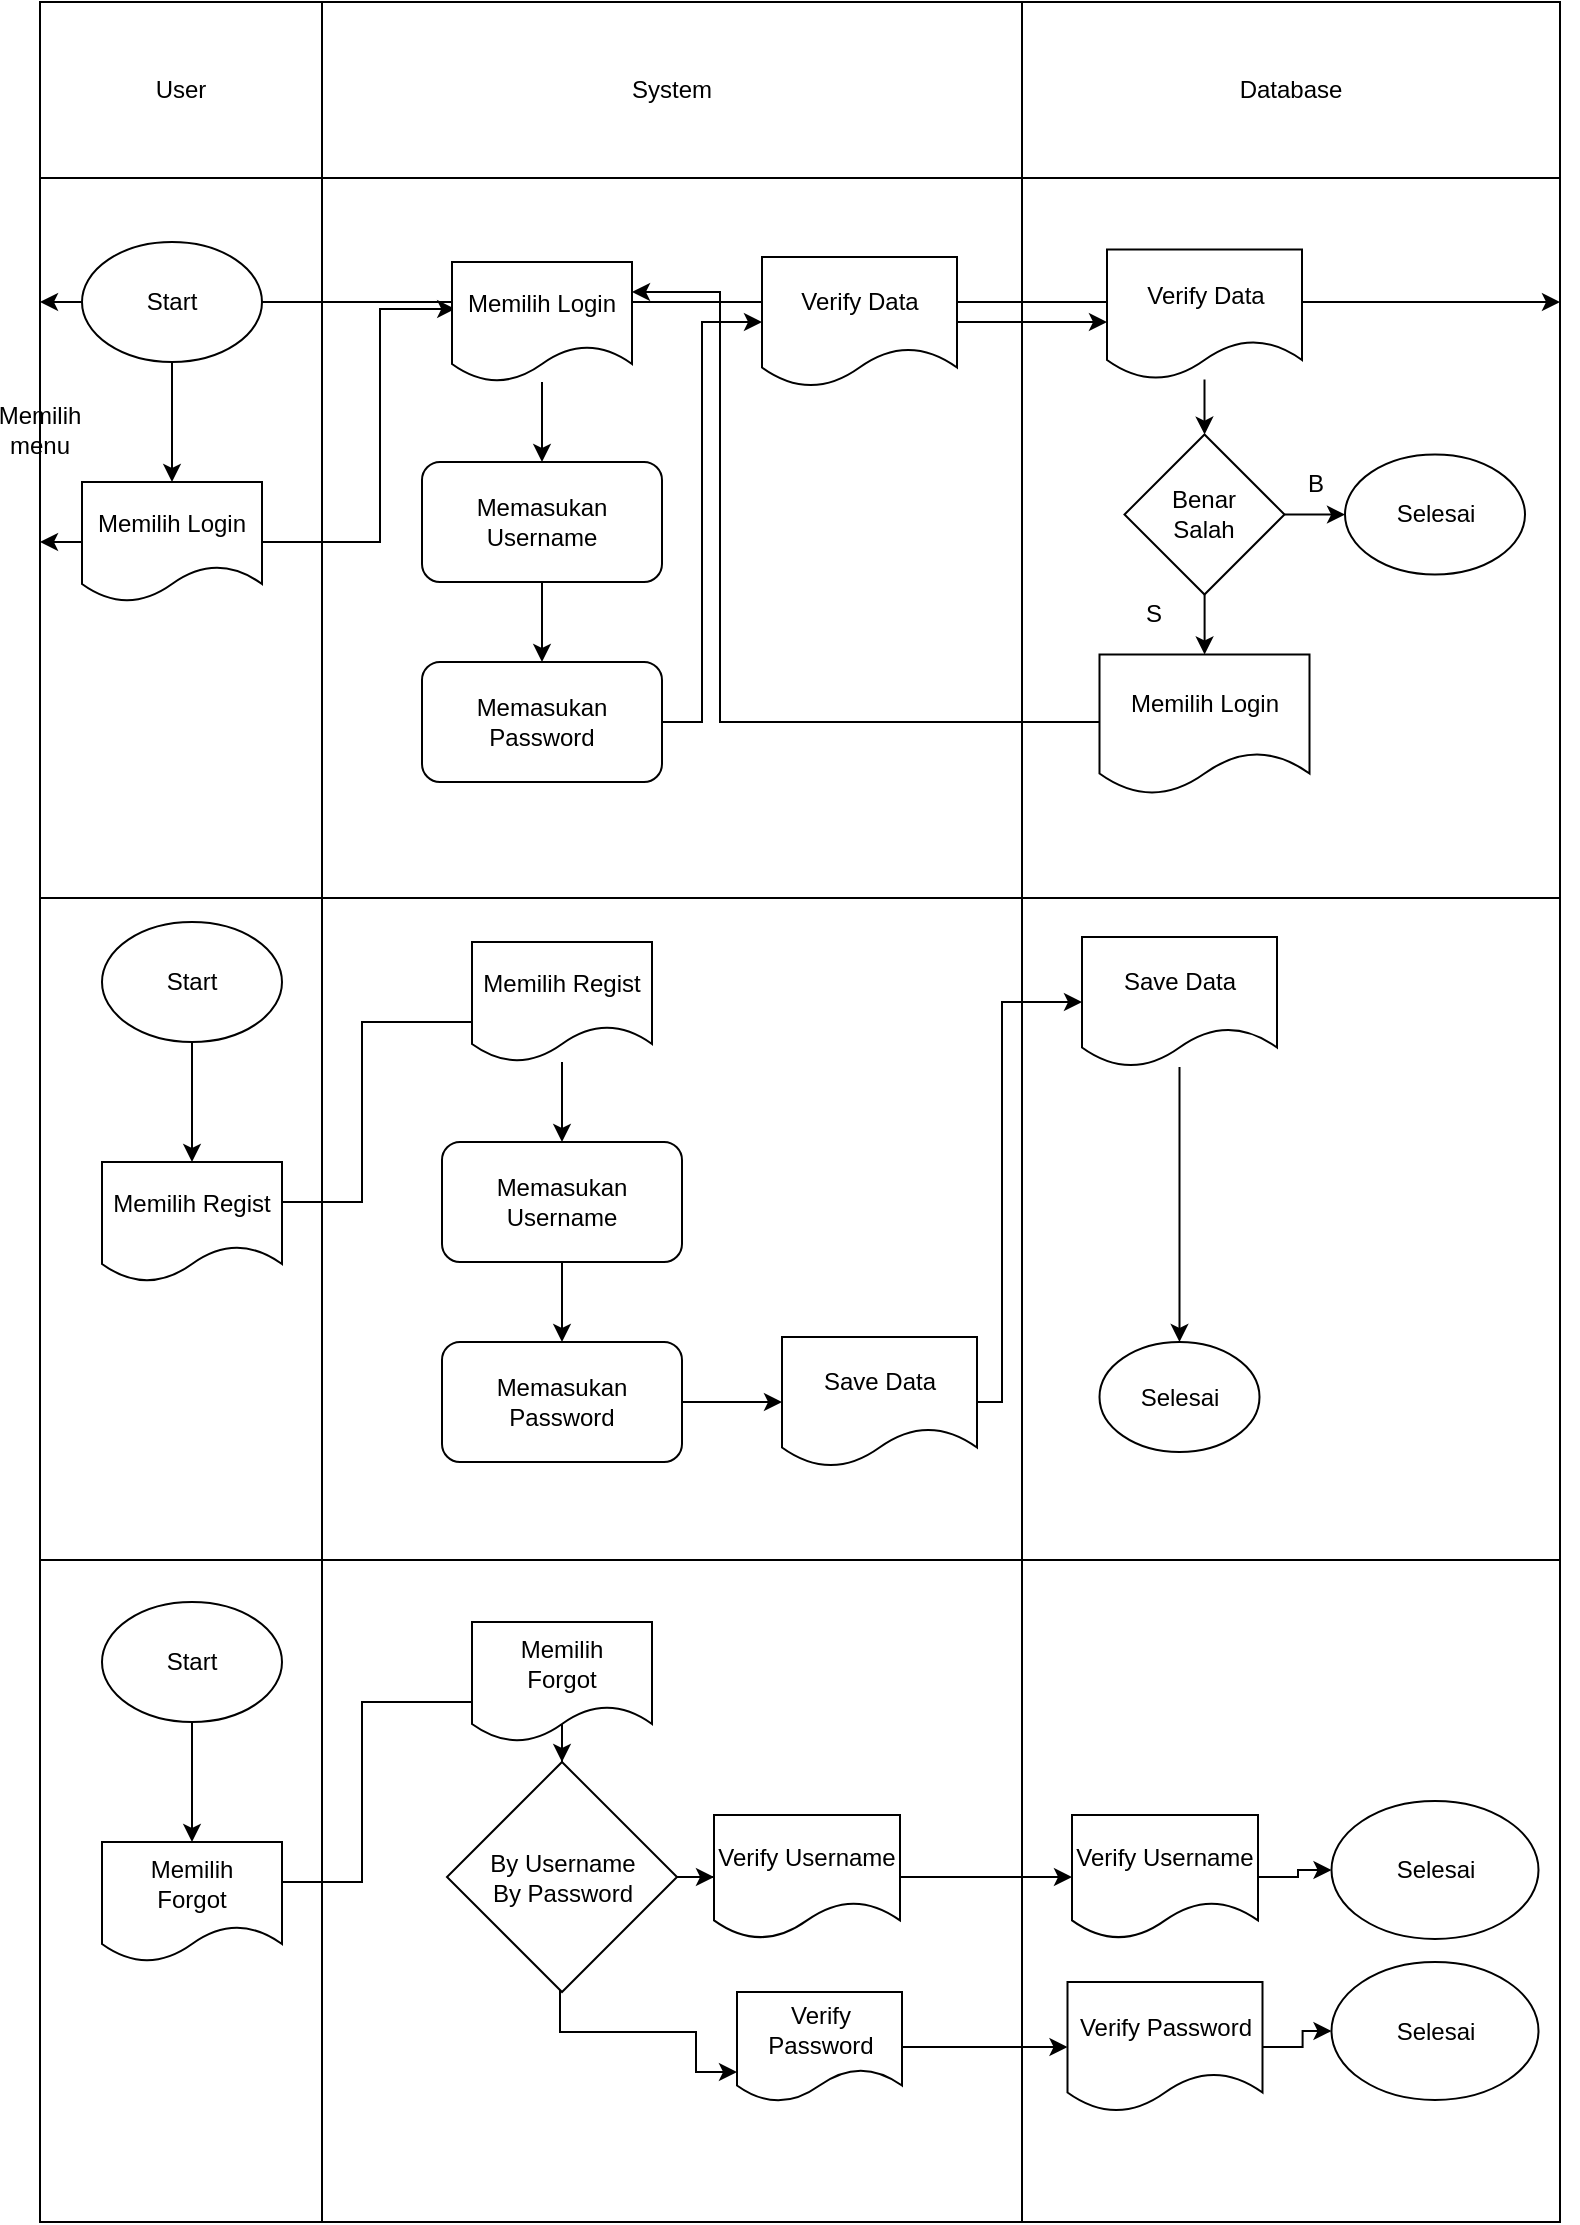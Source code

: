 <mxfile version="21.5.0" type="github" pages="2">
  <diagram name="Page-1" id="kSBv9vh_wI3Kf15emFKs">
    <mxGraphModel dx="1600" dy="1082" grid="0" gridSize="10" guides="1" tooltips="1" connect="1" arrows="1" fold="1" page="1" pageScale="1" pageWidth="827" pageHeight="1169" math="0" shadow="0">
      <root>
        <mxCell id="0" />
        <mxCell id="1" parent="0" />
        <mxCell id="NXwhkhInC5fZLWhPPABW-1" value="" style="shape=table;startSize=0;container=1;collapsible=0;childLayout=tableLayout;movable=1;resizable=1;rotatable=1;deletable=1;editable=1;locked=0;connectable=1;" vertex="1" parent="1">
          <mxGeometry x="30" y="20" width="760.0" height="1110.0" as="geometry" />
        </mxCell>
        <mxCell id="NXwhkhInC5fZLWhPPABW-2" value="" style="shape=tableRow;horizontal=0;startSize=0;swimlaneHead=0;swimlaneBody=0;strokeColor=inherit;top=0;left=0;bottom=0;right=0;collapsible=0;dropTarget=0;fillColor=none;points=[[0,0.5],[1,0.5]];portConstraint=eastwest;" vertex="1" parent="NXwhkhInC5fZLWhPPABW-1">
          <mxGeometry width="760.0" height="88" as="geometry" />
        </mxCell>
        <mxCell id="NXwhkhInC5fZLWhPPABW-3" value="User" style="shape=partialRectangle;html=1;whiteSpace=wrap;connectable=0;strokeColor=inherit;overflow=hidden;fillColor=none;top=0;left=0;bottom=0;right=0;pointerEvents=1;" vertex="1" parent="NXwhkhInC5fZLWhPPABW-2">
          <mxGeometry width="141" height="88" as="geometry">
            <mxRectangle width="141" height="88" as="alternateBounds" />
          </mxGeometry>
        </mxCell>
        <mxCell id="NXwhkhInC5fZLWhPPABW-4" value="System" style="shape=partialRectangle;html=1;whiteSpace=wrap;connectable=0;strokeColor=inherit;overflow=hidden;fillColor=none;top=0;left=0;bottom=0;right=0;pointerEvents=1;" vertex="1" parent="NXwhkhInC5fZLWhPPABW-2">
          <mxGeometry x="141" width="350" height="88" as="geometry">
            <mxRectangle width="350" height="88" as="alternateBounds" />
          </mxGeometry>
        </mxCell>
        <mxCell id="NXwhkhInC5fZLWhPPABW-5" value="Database" style="shape=partialRectangle;html=1;whiteSpace=wrap;connectable=0;strokeColor=inherit;overflow=hidden;fillColor=none;top=0;left=0;bottom=0;right=0;pointerEvents=1;" vertex="1" parent="NXwhkhInC5fZLWhPPABW-2">
          <mxGeometry x="491" width="269" height="88" as="geometry">
            <mxRectangle width="269" height="88" as="alternateBounds" />
          </mxGeometry>
        </mxCell>
        <mxCell id="NXwhkhInC5fZLWhPPABW-6" value="" style="shape=tableRow;horizontal=0;startSize=0;swimlaneHead=0;swimlaneBody=0;strokeColor=inherit;top=0;left=0;bottom=0;right=0;collapsible=0;dropTarget=0;fillColor=none;points=[[0,0.5],[1,0.5]];portConstraint=eastwest;" vertex="1" parent="NXwhkhInC5fZLWhPPABW-1">
          <mxGeometry y="88" width="760.0" height="360" as="geometry" />
        </mxCell>
        <mxCell id="NXwhkhInC5fZLWhPPABW-7" value="" style="shape=partialRectangle;html=1;whiteSpace=wrap;connectable=0;strokeColor=inherit;overflow=hidden;fillColor=none;top=0;left=0;bottom=0;right=0;pointerEvents=1;" vertex="1" parent="NXwhkhInC5fZLWhPPABW-6">
          <mxGeometry width="141" height="360" as="geometry">
            <mxRectangle width="141" height="360" as="alternateBounds" />
          </mxGeometry>
        </mxCell>
        <mxCell id="NXwhkhInC5fZLWhPPABW-8" value="" style="shape=partialRectangle;html=1;whiteSpace=wrap;connectable=0;strokeColor=inherit;overflow=hidden;fillColor=none;top=0;left=0;bottom=0;right=0;pointerEvents=1;" vertex="1" parent="NXwhkhInC5fZLWhPPABW-6">
          <mxGeometry x="141" width="350" height="360" as="geometry">
            <mxRectangle width="350" height="360" as="alternateBounds" />
          </mxGeometry>
        </mxCell>
        <mxCell id="NXwhkhInC5fZLWhPPABW-9" value="" style="shape=partialRectangle;html=1;whiteSpace=wrap;connectable=0;strokeColor=inherit;overflow=hidden;fillColor=none;top=0;left=0;bottom=0;right=0;pointerEvents=1;" vertex="1" parent="NXwhkhInC5fZLWhPPABW-6">
          <mxGeometry x="491" width="269" height="360" as="geometry">
            <mxRectangle width="269" height="360" as="alternateBounds" />
          </mxGeometry>
        </mxCell>
        <mxCell id="NXwhkhInC5fZLWhPPABW-37" value="" style="shape=document;whiteSpace=wrap;html=1;boundedLbl=1;" vertex="1" parent="NXwhkhInC5fZLWhPPABW-6">
          <mxGeometry x="760" width="NaN" height="360" as="geometry">
            <mxRectangle width="NaN" height="360" as="alternateBounds" />
          </mxGeometry>
        </mxCell>
        <mxCell id="NXwhkhInC5fZLWhPPABW-39" value="" style="shape=document;whiteSpace=wrap;html=1;boundedLbl=1;" vertex="1" parent="NXwhkhInC5fZLWhPPABW-6">
          <mxGeometry width="NaN" height="360" as="geometry">
            <mxRectangle width="NaN" height="360" as="alternateBounds" />
          </mxGeometry>
        </mxCell>
        <mxCell id="NXwhkhInC5fZLWhPPABW-43" value="Memilih menu" style="shape=document;whiteSpace=wrap;html=1;boundedLbl=1;" vertex="1" parent="NXwhkhInC5fZLWhPPABW-6">
          <mxGeometry width="NaN" height="360" as="geometry">
            <mxRectangle width="NaN" height="360" as="alternateBounds" />
          </mxGeometry>
        </mxCell>
        <mxCell id="NXwhkhInC5fZLWhPPABW-152" value="" style="shape=document;whiteSpace=wrap;html=1;boundedLbl=1;rounded=1;arcSize=0;" vertex="1" parent="NXwhkhInC5fZLWhPPABW-6">
          <mxGeometry width="NaN" height="360" as="geometry">
            <mxRectangle width="NaN" height="360" as="alternateBounds" />
          </mxGeometry>
        </mxCell>
        <mxCell id="NXwhkhInC5fZLWhPPABW-83" style="shape=tableRow;horizontal=0;startSize=0;swimlaneHead=0;swimlaneBody=0;strokeColor=inherit;top=0;left=0;bottom=0;right=0;collapsible=0;dropTarget=0;fillColor=none;points=[[0,0.5],[1,0.5]];portConstraint=eastwest;" vertex="1" parent="NXwhkhInC5fZLWhPPABW-1">
          <mxGeometry y="448" width="760.0" height="331" as="geometry" />
        </mxCell>
        <mxCell id="NXwhkhInC5fZLWhPPABW-84" style="shape=partialRectangle;html=1;whiteSpace=wrap;connectable=0;strokeColor=inherit;overflow=hidden;fillColor=none;top=0;left=0;bottom=0;right=0;pointerEvents=1;" vertex="1" parent="NXwhkhInC5fZLWhPPABW-83">
          <mxGeometry width="141" height="331" as="geometry">
            <mxRectangle width="141" height="331" as="alternateBounds" />
          </mxGeometry>
        </mxCell>
        <mxCell id="NXwhkhInC5fZLWhPPABW-85" style="shape=partialRectangle;html=1;whiteSpace=wrap;connectable=0;strokeColor=inherit;overflow=hidden;fillColor=none;top=0;left=0;bottom=0;right=0;pointerEvents=1;" vertex="1" parent="NXwhkhInC5fZLWhPPABW-83">
          <mxGeometry x="141" width="350" height="331" as="geometry">
            <mxRectangle width="350" height="331" as="alternateBounds" />
          </mxGeometry>
        </mxCell>
        <mxCell id="NXwhkhInC5fZLWhPPABW-86" style="shape=partialRectangle;html=1;whiteSpace=wrap;connectable=0;strokeColor=inherit;overflow=hidden;fillColor=none;top=0;left=0;bottom=0;right=0;pointerEvents=1;" vertex="1" parent="NXwhkhInC5fZLWhPPABW-83">
          <mxGeometry x="491" width="269" height="331" as="geometry">
            <mxRectangle width="269" height="331" as="alternateBounds" />
          </mxGeometry>
        </mxCell>
        <mxCell id="NXwhkhInC5fZLWhPPABW-87" style="shape=document;whiteSpace=wrap;html=1;boundedLbl=1;" vertex="1" parent="NXwhkhInC5fZLWhPPABW-83">
          <mxGeometry x="760" width="NaN" height="331" as="geometry">
            <mxRectangle width="NaN" height="331" as="alternateBounds" />
          </mxGeometry>
        </mxCell>
        <mxCell id="NXwhkhInC5fZLWhPPABW-88" style="shape=document;whiteSpace=wrap;html=1;boundedLbl=1;" vertex="1" parent="NXwhkhInC5fZLWhPPABW-83">
          <mxGeometry width="NaN" height="331" as="geometry">
            <mxRectangle width="NaN" height="331" as="alternateBounds" />
          </mxGeometry>
        </mxCell>
        <mxCell id="NXwhkhInC5fZLWhPPABW-89" style="shape=document;whiteSpace=wrap;html=1;boundedLbl=1;" vertex="1" parent="NXwhkhInC5fZLWhPPABW-83">
          <mxGeometry width="NaN" height="331" as="geometry">
            <mxRectangle width="NaN" height="331" as="alternateBounds" />
          </mxGeometry>
        </mxCell>
        <mxCell id="NXwhkhInC5fZLWhPPABW-90" style="shape=tableRow;horizontal=0;startSize=0;swimlaneHead=0;swimlaneBody=0;strokeColor=inherit;top=0;left=0;bottom=0;right=0;collapsible=0;dropTarget=0;fillColor=none;points=[[0,0.5],[1,0.5]];portConstraint=eastwest;" vertex="1" parent="NXwhkhInC5fZLWhPPABW-1">
          <mxGeometry y="779" width="760.0" height="331" as="geometry" />
        </mxCell>
        <mxCell id="NXwhkhInC5fZLWhPPABW-91" style="shape=partialRectangle;html=1;whiteSpace=wrap;connectable=0;strokeColor=inherit;overflow=hidden;fillColor=none;top=0;left=0;bottom=0;right=0;pointerEvents=1;" vertex="1" parent="NXwhkhInC5fZLWhPPABW-90">
          <mxGeometry width="141" height="331" as="geometry">
            <mxRectangle width="141" height="331" as="alternateBounds" />
          </mxGeometry>
        </mxCell>
        <mxCell id="NXwhkhInC5fZLWhPPABW-92" style="shape=partialRectangle;html=1;whiteSpace=wrap;connectable=0;strokeColor=inherit;overflow=hidden;fillColor=none;top=0;left=0;bottom=0;right=0;pointerEvents=1;" vertex="1" parent="NXwhkhInC5fZLWhPPABW-90">
          <mxGeometry x="141" width="350" height="331" as="geometry">
            <mxRectangle width="350" height="331" as="alternateBounds" />
          </mxGeometry>
        </mxCell>
        <mxCell id="NXwhkhInC5fZLWhPPABW-93" style="shape=partialRectangle;html=1;whiteSpace=wrap;connectable=0;strokeColor=inherit;overflow=hidden;fillColor=none;top=0;left=0;bottom=0;right=0;pointerEvents=1;" vertex="1" parent="NXwhkhInC5fZLWhPPABW-90">
          <mxGeometry x="491" width="269" height="331" as="geometry">
            <mxRectangle width="269" height="331" as="alternateBounds" />
          </mxGeometry>
        </mxCell>
        <mxCell id="NXwhkhInC5fZLWhPPABW-94" style="shape=document;whiteSpace=wrap;html=1;boundedLbl=1;" vertex="1" parent="NXwhkhInC5fZLWhPPABW-90">
          <mxGeometry x="760" width="NaN" height="331" as="geometry">
            <mxRectangle width="NaN" height="331" as="alternateBounds" />
          </mxGeometry>
        </mxCell>
        <mxCell id="NXwhkhInC5fZLWhPPABW-95" style="shape=document;whiteSpace=wrap;html=1;boundedLbl=1;" vertex="1" parent="NXwhkhInC5fZLWhPPABW-90">
          <mxGeometry width="NaN" height="331" as="geometry">
            <mxRectangle width="NaN" height="331" as="alternateBounds" />
          </mxGeometry>
        </mxCell>
        <mxCell id="NXwhkhInC5fZLWhPPABW-96" style="shape=document;whiteSpace=wrap;html=1;boundedLbl=1;" vertex="1" parent="NXwhkhInC5fZLWhPPABW-90">
          <mxGeometry width="NaN" height="331" as="geometry">
            <mxRectangle width="NaN" height="331" as="alternateBounds" />
          </mxGeometry>
        </mxCell>
        <mxCell id="NXwhkhInC5fZLWhPPABW-38" value="" style="edgeStyle=orthogonalEdgeStyle;rounded=0;orthogonalLoop=1;jettySize=auto;html=1;" edge="1" parent="1" source="NXwhkhInC5fZLWhPPABW-36" target="NXwhkhInC5fZLWhPPABW-37">
          <mxGeometry relative="1" as="geometry" />
        </mxCell>
        <mxCell id="NXwhkhInC5fZLWhPPABW-40" value="" style="edgeStyle=orthogonalEdgeStyle;rounded=0;orthogonalLoop=1;jettySize=auto;html=1;" edge="1" parent="1" source="NXwhkhInC5fZLWhPPABW-36" target="NXwhkhInC5fZLWhPPABW-39">
          <mxGeometry relative="1" as="geometry" />
        </mxCell>
        <mxCell id="NXwhkhInC5fZLWhPPABW-42" value="" style="edgeStyle=orthogonalEdgeStyle;rounded=0;orthogonalLoop=1;jettySize=auto;html=1;" edge="1" parent="1" source="NXwhkhInC5fZLWhPPABW-36" target="NXwhkhInC5fZLWhPPABW-41">
          <mxGeometry relative="1" as="geometry" />
        </mxCell>
        <mxCell id="NXwhkhInC5fZLWhPPABW-36" value="Start" style="ellipse;whiteSpace=wrap;html=1;" vertex="1" parent="1">
          <mxGeometry x="51" y="140" width="90" height="60" as="geometry" />
        </mxCell>
        <mxCell id="NXwhkhInC5fZLWhPPABW-44" value="" style="edgeStyle=orthogonalEdgeStyle;rounded=0;orthogonalLoop=1;jettySize=auto;html=1;" edge="1" parent="1" source="NXwhkhInC5fZLWhPPABW-41" target="NXwhkhInC5fZLWhPPABW-43">
          <mxGeometry relative="1" as="geometry" />
        </mxCell>
        <mxCell id="NXwhkhInC5fZLWhPPABW-158" style="edgeStyle=orthogonalEdgeStyle;rounded=0;orthogonalLoop=1;jettySize=auto;html=1;entryX=0.018;entryY=0.391;entryDx=0;entryDy=0;entryPerimeter=0;" edge="1" parent="1" source="NXwhkhInC5fZLWhPPABW-41" target="NXwhkhInC5fZLWhPPABW-45">
          <mxGeometry relative="1" as="geometry">
            <Array as="points">
              <mxPoint x="200" y="290" />
              <mxPoint x="200" y="174" />
            </Array>
          </mxGeometry>
        </mxCell>
        <mxCell id="NXwhkhInC5fZLWhPPABW-41" value="Memilih Login" style="shape=document;whiteSpace=wrap;html=1;boundedLbl=1;" vertex="1" parent="1">
          <mxGeometry x="51" y="260" width="90" height="60" as="geometry" />
        </mxCell>
        <mxCell id="NXwhkhInC5fZLWhPPABW-58" value="" style="edgeStyle=orthogonalEdgeStyle;rounded=0;orthogonalLoop=1;jettySize=auto;html=1;" edge="1" parent="1" source="NXwhkhInC5fZLWhPPABW-45" target="NXwhkhInC5fZLWhPPABW-57">
          <mxGeometry relative="1" as="geometry" />
        </mxCell>
        <mxCell id="NXwhkhInC5fZLWhPPABW-45" value="Memilih Login" style="shape=document;whiteSpace=wrap;html=1;boundedLbl=1;" vertex="1" parent="1">
          <mxGeometry x="236" y="150" width="90" height="60" as="geometry" />
        </mxCell>
        <mxCell id="NXwhkhInC5fZLWhPPABW-60" value="" style="edgeStyle=orthogonalEdgeStyle;rounded=0;orthogonalLoop=1;jettySize=auto;html=1;" edge="1" parent="1" source="NXwhkhInC5fZLWhPPABW-57" target="NXwhkhInC5fZLWhPPABW-59">
          <mxGeometry relative="1" as="geometry" />
        </mxCell>
        <mxCell id="NXwhkhInC5fZLWhPPABW-57" value="Memasukan Username" style="rounded=1;whiteSpace=wrap;html=1;" vertex="1" parent="1">
          <mxGeometry x="221" y="250" width="120" height="60" as="geometry" />
        </mxCell>
        <mxCell id="NXwhkhInC5fZLWhPPABW-64" value="" style="edgeStyle=orthogonalEdgeStyle;rounded=0;orthogonalLoop=1;jettySize=auto;html=1;" edge="1" parent="1" source="NXwhkhInC5fZLWhPPABW-59" target="NXwhkhInC5fZLWhPPABW-63">
          <mxGeometry relative="1" as="geometry">
            <Array as="points">
              <mxPoint x="361" y="380" />
              <mxPoint x="361" y="180" />
            </Array>
          </mxGeometry>
        </mxCell>
        <mxCell id="NXwhkhInC5fZLWhPPABW-59" value="Memasukan Password" style="whiteSpace=wrap;html=1;rounded=1;" vertex="1" parent="1">
          <mxGeometry x="221" y="350" width="120" height="60" as="geometry" />
        </mxCell>
        <mxCell id="NXwhkhInC5fZLWhPPABW-66" value="" style="edgeStyle=orthogonalEdgeStyle;rounded=0;orthogonalLoop=1;jettySize=auto;html=1;" edge="1" parent="1" source="NXwhkhInC5fZLWhPPABW-63" target="NXwhkhInC5fZLWhPPABW-65">
          <mxGeometry relative="1" as="geometry">
            <Array as="points">
              <mxPoint x="491" y="180" />
              <mxPoint x="491" y="180" />
            </Array>
          </mxGeometry>
        </mxCell>
        <mxCell id="NXwhkhInC5fZLWhPPABW-63" value="Verify Data" style="shape=document;whiteSpace=wrap;html=1;boundedLbl=1;rounded=1;" vertex="1" parent="1">
          <mxGeometry x="391" y="147.5" width="97.5" height="65" as="geometry" />
        </mxCell>
        <mxCell id="NXwhkhInC5fZLWhPPABW-138" value="" style="edgeStyle=orthogonalEdgeStyle;rounded=0;orthogonalLoop=1;jettySize=auto;html=1;" edge="1" parent="1" source="NXwhkhInC5fZLWhPPABW-65" target="NXwhkhInC5fZLWhPPABW-137">
          <mxGeometry relative="1" as="geometry" />
        </mxCell>
        <mxCell id="NXwhkhInC5fZLWhPPABW-65" value="Verify Data" style="shape=document;whiteSpace=wrap;html=1;boundedLbl=1;rounded=1;" vertex="1" parent="1">
          <mxGeometry x="563.5" y="143.75" width="97.5" height="65" as="geometry" />
        </mxCell>
        <mxCell id="NXwhkhInC5fZLWhPPABW-115" value="" style="shape=tableRow;horizontal=0;startSize=0;swimlaneHead=0;swimlaneBody=0;strokeColor=inherit;top=0;left=0;bottom=0;right=0;collapsible=0;dropTarget=0;fillColor=none;points=[[0,0.5],[1,0.5]];portConstraint=eastwest;" vertex="1" parent="1">
          <mxGeometry x="40" y="450" width="630" height="340" as="geometry" />
        </mxCell>
        <mxCell id="NXwhkhInC5fZLWhPPABW-116" value="" style="shape=partialRectangle;html=1;whiteSpace=wrap;connectable=0;strokeColor=inherit;overflow=hidden;fillColor=none;top=0;left=0;bottom=0;right=0;pointerEvents=1;" vertex="1" parent="NXwhkhInC5fZLWhPPABW-115">
          <mxGeometry width="141" height="340" as="geometry">
            <mxRectangle width="141" height="340" as="alternateBounds" />
          </mxGeometry>
        </mxCell>
        <mxCell id="NXwhkhInC5fZLWhPPABW-117" value="" style="shape=partialRectangle;html=1;whiteSpace=wrap;connectable=0;strokeColor=inherit;overflow=hidden;fillColor=none;top=0;left=0;bottom=0;right=0;pointerEvents=1;" vertex="1" parent="NXwhkhInC5fZLWhPPABW-115">
          <mxGeometry x="141" width="350" height="340" as="geometry">
            <mxRectangle width="350" height="340" as="alternateBounds" />
          </mxGeometry>
        </mxCell>
        <mxCell id="NXwhkhInC5fZLWhPPABW-118" value="" style="shape=partialRectangle;html=1;whiteSpace=wrap;connectable=0;strokeColor=inherit;overflow=hidden;fillColor=none;top=0;left=0;bottom=0;right=0;pointerEvents=1;" vertex="1" parent="NXwhkhInC5fZLWhPPABW-115">
          <mxGeometry x="491" width="139" height="340" as="geometry">
            <mxRectangle width="139" height="340" as="alternateBounds" />
          </mxGeometry>
        </mxCell>
        <mxCell id="NXwhkhInC5fZLWhPPABW-119" value="" style="shape=document;whiteSpace=wrap;html=1;boundedLbl=1;" vertex="1" parent="NXwhkhInC5fZLWhPPABW-115">
          <mxGeometry x="630" height="340" as="geometry">
            <mxRectangle width="NaN" height="340" as="alternateBounds" />
          </mxGeometry>
        </mxCell>
        <mxCell id="NXwhkhInC5fZLWhPPABW-120" value="" style="shape=document;whiteSpace=wrap;html=1;boundedLbl=1;" vertex="1" parent="NXwhkhInC5fZLWhPPABW-115">
          <mxGeometry height="340" as="geometry">
            <mxRectangle width="NaN" height="340" as="alternateBounds" />
          </mxGeometry>
        </mxCell>
        <mxCell id="NXwhkhInC5fZLWhPPABW-122" value="" style="edgeStyle=orthogonalEdgeStyle;rounded=0;orthogonalLoop=1;jettySize=auto;html=1;" edge="1" parent="1" source="NXwhkhInC5fZLWhPPABW-123" target="NXwhkhInC5fZLWhPPABW-125">
          <mxGeometry relative="1" as="geometry" />
        </mxCell>
        <mxCell id="NXwhkhInC5fZLWhPPABW-123" value="Start" style="ellipse;whiteSpace=wrap;html=1;" vertex="1" parent="1">
          <mxGeometry x="61" y="480" width="90" height="60" as="geometry" />
        </mxCell>
        <mxCell id="NXwhkhInC5fZLWhPPABW-124" style="edgeStyle=orthogonalEdgeStyle;rounded=0;orthogonalLoop=1;jettySize=auto;html=1;entryX=0;entryY=0.5;entryDx=0;entryDy=0;" edge="1" parent="1" source="NXwhkhInC5fZLWhPPABW-125" target="NXwhkhInC5fZLWhPPABW-127">
          <mxGeometry relative="1" as="geometry">
            <Array as="points">
              <mxPoint x="191" y="620" />
              <mxPoint x="191" y="530" />
              <mxPoint x="251" y="530" />
            </Array>
          </mxGeometry>
        </mxCell>
        <mxCell id="NXwhkhInC5fZLWhPPABW-125" value="Memilih Regist" style="shape=document;whiteSpace=wrap;html=1;boundedLbl=1;" vertex="1" parent="1">
          <mxGeometry x="61" y="600" width="90" height="60" as="geometry" />
        </mxCell>
        <mxCell id="NXwhkhInC5fZLWhPPABW-126" value="" style="edgeStyle=orthogonalEdgeStyle;rounded=0;orthogonalLoop=1;jettySize=auto;html=1;" edge="1" parent="1" source="NXwhkhInC5fZLWhPPABW-127" target="NXwhkhInC5fZLWhPPABW-129">
          <mxGeometry relative="1" as="geometry" />
        </mxCell>
        <mxCell id="NXwhkhInC5fZLWhPPABW-127" value="Memilih Regist" style="shape=document;whiteSpace=wrap;html=1;boundedLbl=1;" vertex="1" parent="1">
          <mxGeometry x="246" y="490" width="90" height="60" as="geometry" />
        </mxCell>
        <mxCell id="NXwhkhInC5fZLWhPPABW-128" value="" style="edgeStyle=orthogonalEdgeStyle;rounded=0;orthogonalLoop=1;jettySize=auto;html=1;" edge="1" parent="1" source="NXwhkhInC5fZLWhPPABW-129" target="NXwhkhInC5fZLWhPPABW-131">
          <mxGeometry relative="1" as="geometry" />
        </mxCell>
        <mxCell id="NXwhkhInC5fZLWhPPABW-129" value="Memasukan Username" style="rounded=1;whiteSpace=wrap;html=1;" vertex="1" parent="1">
          <mxGeometry x="231" y="590" width="120" height="60" as="geometry" />
        </mxCell>
        <mxCell id="NXwhkhInC5fZLWhPPABW-130" value="" style="edgeStyle=orthogonalEdgeStyle;rounded=0;orthogonalLoop=1;jettySize=auto;html=1;" edge="1" parent="1" source="NXwhkhInC5fZLWhPPABW-131" target="NXwhkhInC5fZLWhPPABW-133">
          <mxGeometry relative="1" as="geometry" />
        </mxCell>
        <mxCell id="NXwhkhInC5fZLWhPPABW-131" value="Memasukan Password" style="whiteSpace=wrap;html=1;rounded=1;" vertex="1" parent="1">
          <mxGeometry x="231" y="690" width="120" height="60" as="geometry" />
        </mxCell>
        <mxCell id="NXwhkhInC5fZLWhPPABW-132" value="" style="edgeStyle=orthogonalEdgeStyle;rounded=0;orthogonalLoop=1;jettySize=auto;html=1;" edge="1" parent="1" source="NXwhkhInC5fZLWhPPABW-133" target="NXwhkhInC5fZLWhPPABW-135">
          <mxGeometry relative="1" as="geometry">
            <Array as="points">
              <mxPoint x="511" y="720" />
              <mxPoint x="511" y="520" />
            </Array>
          </mxGeometry>
        </mxCell>
        <mxCell id="NXwhkhInC5fZLWhPPABW-133" value="Save Data" style="shape=document;whiteSpace=wrap;html=1;boundedLbl=1;rounded=1;" vertex="1" parent="1">
          <mxGeometry x="401" y="687.5" width="97.5" height="65" as="geometry" />
        </mxCell>
        <mxCell id="NXwhkhInC5fZLWhPPABW-134" value="" style="edgeStyle=orthogonalEdgeStyle;rounded=0;orthogonalLoop=1;jettySize=auto;html=1;" edge="1" parent="1" source="NXwhkhInC5fZLWhPPABW-135" target="NXwhkhInC5fZLWhPPABW-136">
          <mxGeometry relative="1" as="geometry" />
        </mxCell>
        <mxCell id="NXwhkhInC5fZLWhPPABW-135" value="Save Data" style="shape=document;whiteSpace=wrap;html=1;boundedLbl=1;rounded=1;" vertex="1" parent="1">
          <mxGeometry x="551" y="487.5" width="97.5" height="65" as="geometry" />
        </mxCell>
        <mxCell id="NXwhkhInC5fZLWhPPABW-136" value="Selesai" style="ellipse;whiteSpace=wrap;html=1;rounded=1;" vertex="1" parent="1">
          <mxGeometry x="559.75" y="690" width="80" height="55" as="geometry" />
        </mxCell>
        <mxCell id="NXwhkhInC5fZLWhPPABW-147" value="" style="edgeStyle=orthogonalEdgeStyle;rounded=0;orthogonalLoop=1;jettySize=auto;html=1;" edge="1" parent="1" source="NXwhkhInC5fZLWhPPABW-137">
          <mxGeometry relative="1" as="geometry">
            <mxPoint x="682.5" y="276.28" as="targetPoint" />
          </mxGeometry>
        </mxCell>
        <mxCell id="NXwhkhInC5fZLWhPPABW-155" value="" style="edgeStyle=orthogonalEdgeStyle;rounded=0;orthogonalLoop=1;jettySize=auto;html=1;" edge="1" parent="1" source="NXwhkhInC5fZLWhPPABW-137" target="NXwhkhInC5fZLWhPPABW-154">
          <mxGeometry relative="1" as="geometry" />
        </mxCell>
        <mxCell id="NXwhkhInC5fZLWhPPABW-137" value="&lt;div&gt;Benar&lt;/div&gt;&lt;div&gt;Salah&lt;/div&gt;" style="rhombus;whiteSpace=wrap;html=1;rounded=1;arcSize=0;" vertex="1" parent="1">
          <mxGeometry x="572.25" y="236.25" width="80" height="80" as="geometry" />
        </mxCell>
        <mxCell id="NXwhkhInC5fZLWhPPABW-148" value="B" style="text;html=1;strokeColor=none;fillColor=none;align=center;verticalAlign=middle;whiteSpace=wrap;rounded=0;" vertex="1" parent="1">
          <mxGeometry x="652.5" y="251.25" width="30" height="20" as="geometry" />
        </mxCell>
        <mxCell id="NXwhkhInC5fZLWhPPABW-149" value="S" style="text;html=1;strokeColor=none;fillColor=none;align=center;verticalAlign=middle;whiteSpace=wrap;rounded=0;" vertex="1" parent="1">
          <mxGeometry x="572.25" y="316.25" width="30" height="20" as="geometry" />
        </mxCell>
        <mxCell id="NXwhkhInC5fZLWhPPABW-151" value="Selesai" style="ellipse;whiteSpace=wrap;html=1;" vertex="1" parent="1">
          <mxGeometry x="682.5" y="246.25" width="90" height="60" as="geometry" />
        </mxCell>
        <mxCell id="NXwhkhInC5fZLWhPPABW-157" style="edgeStyle=orthogonalEdgeStyle;rounded=0;orthogonalLoop=1;jettySize=auto;html=1;entryX=1;entryY=0.25;entryDx=0;entryDy=0;" edge="1" parent="1" source="NXwhkhInC5fZLWhPPABW-154" target="NXwhkhInC5fZLWhPPABW-45">
          <mxGeometry relative="1" as="geometry">
            <Array as="points">
              <mxPoint x="370" y="380" />
              <mxPoint x="370" y="165" />
            </Array>
          </mxGeometry>
        </mxCell>
        <mxCell id="NXwhkhInC5fZLWhPPABW-154" value="Memilih Login" style="shape=document;whiteSpace=wrap;html=1;boundedLbl=1;" vertex="1" parent="1">
          <mxGeometry x="559.75" y="346.25" width="105" height="70" as="geometry" />
        </mxCell>
        <mxCell id="NXwhkhInC5fZLWhPPABW-163" value="" style="edgeStyle=orthogonalEdgeStyle;rounded=0;orthogonalLoop=1;jettySize=auto;html=1;" edge="1" parent="1" source="NXwhkhInC5fZLWhPPABW-164" target="NXwhkhInC5fZLWhPPABW-166">
          <mxGeometry relative="1" as="geometry" />
        </mxCell>
        <mxCell id="NXwhkhInC5fZLWhPPABW-164" value="Start" style="ellipse;whiteSpace=wrap;html=1;" vertex="1" parent="1">
          <mxGeometry x="61" y="820" width="90" height="60" as="geometry" />
        </mxCell>
        <mxCell id="NXwhkhInC5fZLWhPPABW-165" style="edgeStyle=orthogonalEdgeStyle;rounded=0;orthogonalLoop=1;jettySize=auto;html=1;entryX=0;entryY=0.5;entryDx=0;entryDy=0;" edge="1" parent="1" source="NXwhkhInC5fZLWhPPABW-166" target="NXwhkhInC5fZLWhPPABW-168">
          <mxGeometry relative="1" as="geometry">
            <Array as="points">
              <mxPoint x="191" y="960" />
              <mxPoint x="191" y="870" />
              <mxPoint x="251" y="870" />
            </Array>
          </mxGeometry>
        </mxCell>
        <mxCell id="NXwhkhInC5fZLWhPPABW-166" value="&lt;div&gt;Memilih&lt;/div&gt;&lt;div&gt;Forgot&lt;br&gt;&lt;/div&gt;" style="shape=document;whiteSpace=wrap;html=1;boundedLbl=1;" vertex="1" parent="1">
          <mxGeometry x="61" y="940" width="90" height="60" as="geometry" />
        </mxCell>
        <mxCell id="NXwhkhInC5fZLWhPPABW-171" value="" style="edgeStyle=orthogonalEdgeStyle;rounded=0;orthogonalLoop=1;jettySize=auto;html=1;" edge="1" parent="1" source="NXwhkhInC5fZLWhPPABW-168" target="NXwhkhInC5fZLWhPPABW-170">
          <mxGeometry relative="1" as="geometry" />
        </mxCell>
        <mxCell id="NXwhkhInC5fZLWhPPABW-168" value="&lt;div&gt;Memilih&lt;/div&gt;&lt;div&gt;Forgot&lt;br&gt;&lt;/div&gt;" style="shape=document;whiteSpace=wrap;html=1;boundedLbl=1;" vertex="1" parent="1">
          <mxGeometry x="246" y="830" width="90" height="60" as="geometry" />
        </mxCell>
        <mxCell id="NXwhkhInC5fZLWhPPABW-179" value="" style="edgeStyle=orthogonalEdgeStyle;rounded=0;orthogonalLoop=1;jettySize=auto;html=1;" edge="1" parent="1" source="NXwhkhInC5fZLWhPPABW-170" target="NXwhkhInC5fZLWhPPABW-178">
          <mxGeometry relative="1" as="geometry" />
        </mxCell>
        <mxCell id="NXwhkhInC5fZLWhPPABW-182" style="edgeStyle=orthogonalEdgeStyle;rounded=0;orthogonalLoop=1;jettySize=auto;html=1;" edge="1" parent="1" source="NXwhkhInC5fZLWhPPABW-170" target="NXwhkhInC5fZLWhPPABW-180">
          <mxGeometry relative="1" as="geometry">
            <Array as="points">
              <mxPoint x="290" y="1035" />
              <mxPoint x="358" y="1035" />
              <mxPoint x="358" y="1055" />
            </Array>
          </mxGeometry>
        </mxCell>
        <mxCell id="NXwhkhInC5fZLWhPPABW-170" value="&lt;div&gt;By Username&lt;/div&gt;&lt;div&gt;By Password&lt;br&gt;&lt;/div&gt;" style="rhombus;whiteSpace=wrap;html=1;" vertex="1" parent="1">
          <mxGeometry x="233.5" y="900" width="115" height="115" as="geometry" />
        </mxCell>
        <mxCell id="NXwhkhInC5fZLWhPPABW-185" value="" style="edgeStyle=orthogonalEdgeStyle;rounded=0;orthogonalLoop=1;jettySize=auto;html=1;" edge="1" parent="1" source="NXwhkhInC5fZLWhPPABW-178" target="NXwhkhInC5fZLWhPPABW-183">
          <mxGeometry relative="1" as="geometry" />
        </mxCell>
        <mxCell id="NXwhkhInC5fZLWhPPABW-178" value="Verify Username" style="shape=document;whiteSpace=wrap;html=1;boundedLbl=1;" vertex="1" parent="1">
          <mxGeometry x="367" y="926.5" width="93" height="62" as="geometry" />
        </mxCell>
        <mxCell id="NXwhkhInC5fZLWhPPABW-186" value="" style="edgeStyle=orthogonalEdgeStyle;rounded=0;orthogonalLoop=1;jettySize=auto;html=1;" edge="1" parent="1" source="NXwhkhInC5fZLWhPPABW-180" target="NXwhkhInC5fZLWhPPABW-184">
          <mxGeometry relative="1" as="geometry" />
        </mxCell>
        <mxCell id="NXwhkhInC5fZLWhPPABW-180" value="Verify Password" style="shape=document;whiteSpace=wrap;html=1;boundedLbl=1;" vertex="1" parent="1">
          <mxGeometry x="378.5" y="1015" width="82.5" height="55" as="geometry" />
        </mxCell>
        <mxCell id="NXwhkhInC5fZLWhPPABW-189" value="" style="edgeStyle=orthogonalEdgeStyle;rounded=0;orthogonalLoop=1;jettySize=auto;html=1;" edge="1" parent="1" source="NXwhkhInC5fZLWhPPABW-183" target="NXwhkhInC5fZLWhPPABW-187">
          <mxGeometry relative="1" as="geometry" />
        </mxCell>
        <mxCell id="NXwhkhInC5fZLWhPPABW-183" value="Verify Username" style="shape=document;whiteSpace=wrap;html=1;boundedLbl=1;" vertex="1" parent="1">
          <mxGeometry x="546" y="926.5" width="93" height="62" as="geometry" />
        </mxCell>
        <mxCell id="NXwhkhInC5fZLWhPPABW-190" value="" style="edgeStyle=orthogonalEdgeStyle;rounded=0;orthogonalLoop=1;jettySize=auto;html=1;" edge="1" parent="1" source="NXwhkhInC5fZLWhPPABW-184" target="NXwhkhInC5fZLWhPPABW-188">
          <mxGeometry relative="1" as="geometry" />
        </mxCell>
        <mxCell id="NXwhkhInC5fZLWhPPABW-184" value="Verify Password" style="shape=document;whiteSpace=wrap;html=1;boundedLbl=1;" vertex="1" parent="1">
          <mxGeometry x="543.75" y="1010" width="97.5" height="65" as="geometry" />
        </mxCell>
        <mxCell id="NXwhkhInC5fZLWhPPABW-187" value="Selesai" style="ellipse;whiteSpace=wrap;html=1;" vertex="1" parent="1">
          <mxGeometry x="675.75" y="919.5" width="103.5" height="69" as="geometry" />
        </mxCell>
        <mxCell id="NXwhkhInC5fZLWhPPABW-188" value="Selesai" style="ellipse;whiteSpace=wrap;html=1;" vertex="1" parent="1">
          <mxGeometry x="675.75" y="1000" width="103.5" height="69" as="geometry" />
        </mxCell>
      </root>
    </mxGraphModel>
  </diagram>
  <diagram id="4ph5YMai4LzyWJeDdRhf" name="Page-2">
    <mxGraphModel dx="1600" dy="789" grid="0" gridSize="10" guides="1" tooltips="1" connect="1" arrows="1" fold="1" page="1" pageScale="1" pageWidth="827" pageHeight="1169" math="0" shadow="0">
      <root>
        <mxCell id="0" />
        <mxCell id="1" parent="0" />
        <mxCell id="uCqhZdZqMC2HpIa3-XAw-5" style="edgeStyle=orthogonalEdgeStyle;rounded=0;orthogonalLoop=1;jettySize=auto;html=1;" edge="1" parent="1" source="uCqhZdZqMC2HpIa3-XAw-1" target="uCqhZdZqMC2HpIa3-XAw-3">
          <mxGeometry relative="1" as="geometry">
            <Array as="points">
              <mxPoint x="590" y="190" />
              <mxPoint x="590" y="190" />
            </Array>
          </mxGeometry>
        </mxCell>
        <mxCell id="uCqhZdZqMC2HpIa3-XAw-1" value="&lt;font style=&quot;font-size: 40px;&quot;&gt;System&lt;/font&gt;" style="ellipse;whiteSpace=wrap;html=1;aspect=fixed;" vertex="1" parent="1">
          <mxGeometry x="250" y="60" width="281" height="281" as="geometry" />
        </mxCell>
        <mxCell id="uCqhZdZqMC2HpIa3-XAw-4" style="edgeStyle=orthogonalEdgeStyle;rounded=0;orthogonalLoop=1;jettySize=auto;html=1;" edge="1" parent="1" source="uCqhZdZqMC2HpIa3-XAw-2" target="uCqhZdZqMC2HpIa3-XAw-1">
          <mxGeometry relative="1" as="geometry">
            <Array as="points">
              <mxPoint x="200" y="180" />
              <mxPoint x="200" y="180" />
            </Array>
          </mxGeometry>
        </mxCell>
        <mxCell id="uCqhZdZqMC2HpIa3-XAw-2" value="&lt;font style=&quot;font-size: 18px;&quot;&gt;User&lt;/font&gt;" style="rounded=1;whiteSpace=wrap;html=1;" vertex="1" parent="1">
          <mxGeometry x="20" y="169" width="126" height="63" as="geometry" />
        </mxCell>
        <mxCell id="owAOUUQXDG39piHkq8Es-2" style="edgeStyle=orthogonalEdgeStyle;rounded=0;orthogonalLoop=1;jettySize=auto;html=1;" edge="1" parent="1" source="uCqhZdZqMC2HpIa3-XAw-3" target="uCqhZdZqMC2HpIa3-XAw-1">
          <mxGeometry relative="1" as="geometry">
            <Array as="points">
              <mxPoint x="580" y="220" />
              <mxPoint x="580" y="220" />
            </Array>
          </mxGeometry>
        </mxCell>
        <mxCell id="uCqhZdZqMC2HpIa3-XAw-3" value="&lt;font style=&quot;font-size: 18px;&quot;&gt;Database&lt;/font&gt;" style="rounded=1;whiteSpace=wrap;html=1;" vertex="1" parent="1">
          <mxGeometry x="630" y="174" width="106" height="53" as="geometry" />
        </mxCell>
        <mxCell id="owAOUUQXDG39piHkq8Es-1" value="&lt;div style=&quot;font-size: 18px;&quot; align=&quot;center&quot;&gt;Login &amp;amp;&lt;/div&gt;&lt;div style=&quot;font-size: 18px;&quot; align=&quot;center&quot;&gt;Regstrasi&lt;br style=&quot;font-size: 18px;&quot;&gt;&lt;/div&gt;" style="text;html=1;strokeColor=none;fillColor=none;align=center;verticalAlign=middle;whiteSpace=wrap;rounded=0;fontSize=18;" vertex="1" parent="1">
          <mxGeometry x="137.69" y="80" width="112.31" height="81.11" as="geometry" />
        </mxCell>
        <mxCell id="owAOUUQXDG39piHkq8Es-4" value="&lt;div&gt;Mengambil&lt;/div&gt;&lt;div&gt;Data&lt;br&gt;&lt;/div&gt;" style="text;html=1;strokeColor=none;fillColor=none;align=center;verticalAlign=middle;whiteSpace=wrap;rounded=0;fontSize=18;" vertex="1" parent="1">
          <mxGeometry x="540" y="92.89" width="112.31" height="81.11" as="geometry" />
        </mxCell>
        <mxCell id="owAOUUQXDG39piHkq8Es-5" value="&lt;div&gt;Memproses&lt;/div&gt;&lt;div&gt;Data&lt;br&gt;&lt;/div&gt;" style="text;html=1;strokeColor=none;fillColor=none;align=center;verticalAlign=middle;whiteSpace=wrap;rounded=0;fontSize=18;" vertex="1" parent="1">
          <mxGeometry x="531" y="232" width="112.31" height="81.11" as="geometry" />
        </mxCell>
        <mxCell id="92FjIgj1zoFC8QN5oZM7-18" style="edgeStyle=orthogonalEdgeStyle;rounded=0;orthogonalLoop=1;jettySize=auto;html=1;entryX=0;entryY=0.25;entryDx=0;entryDy=0;" edge="1" parent="1" source="owAOUUQXDG39piHkq8Es-6" target="92FjIgj1zoFC8QN5oZM7-4">
          <mxGeometry relative="1" as="geometry">
            <Array as="points">
              <mxPoint x="204" y="780" />
              <mxPoint x="204" y="550" />
            </Array>
          </mxGeometry>
        </mxCell>
        <mxCell id="owAOUUQXDG39piHkq8Es-6" value="Verify Data" style="rounded=1;whiteSpace=wrap;html=1;" vertex="1" parent="1">
          <mxGeometry x="374" y="740" width="120" height="60" as="geometry" />
        </mxCell>
        <mxCell id="92FjIgj1zoFC8QN5oZM7-6" value="" style="edgeStyle=orthogonalEdgeStyle;rounded=0;orthogonalLoop=1;jettySize=auto;html=1;" edge="1" parent="1" source="92FjIgj1zoFC8QN5oZM7-1" target="92FjIgj1zoFC8QN5oZM7-4">
          <mxGeometry relative="1" as="geometry" />
        </mxCell>
        <mxCell id="92FjIgj1zoFC8QN5oZM7-1" value="User" style="rounded=0;whiteSpace=wrap;html=1;" vertex="1" parent="1">
          <mxGeometry x="364.5" y="420" width="120" height="60" as="geometry" />
        </mxCell>
        <mxCell id="92FjIgj1zoFC8QN5oZM7-10" style="edgeStyle=orthogonalEdgeStyle;rounded=0;orthogonalLoop=1;jettySize=auto;html=1;entryX=0.446;entryY=0.024;entryDx=0;entryDy=0;entryPerimeter=0;" edge="1" parent="1" source="92FjIgj1zoFC8QN5oZM7-4" target="92FjIgj1zoFC8QN5oZM7-5">
          <mxGeometry relative="1" as="geometry" />
        </mxCell>
        <mxCell id="92FjIgj1zoFC8QN5oZM7-11" style="edgeStyle=orthogonalEdgeStyle;rounded=0;orthogonalLoop=1;jettySize=auto;html=1;entryX=0.612;entryY=-0.029;entryDx=0;entryDy=0;entryPerimeter=0;" edge="1" parent="1" source="92FjIgj1zoFC8QN5oZM7-4" target="92FjIgj1zoFC8QN5oZM7-9">
          <mxGeometry relative="1" as="geometry" />
        </mxCell>
        <mxCell id="92FjIgj1zoFC8QN5oZM7-12" value="" style="edgeStyle=orthogonalEdgeStyle;rounded=0;orthogonalLoop=1;jettySize=auto;html=1;" edge="1" parent="1" source="92FjIgj1zoFC8QN5oZM7-4" target="92FjIgj1zoFC8QN5oZM7-8">
          <mxGeometry relative="1" as="geometry" />
        </mxCell>
        <mxCell id="92FjIgj1zoFC8QN5oZM7-4" value="Inputan" style="rounded=1;whiteSpace=wrap;html=1;" vertex="1" parent="1">
          <mxGeometry x="365" y="535" width="120" height="60" as="geometry" />
        </mxCell>
        <mxCell id="92FjIgj1zoFC8QN5oZM7-15" style="edgeStyle=orthogonalEdgeStyle;rounded=0;orthogonalLoop=1;jettySize=auto;html=1;entryX=0.003;entryY=0.329;entryDx=0;entryDy=0;entryPerimeter=0;" edge="1" parent="1" source="92FjIgj1zoFC8QN5oZM7-5" target="owAOUUQXDG39piHkq8Es-6">
          <mxGeometry relative="1" as="geometry">
            <Array as="points">
              <mxPoint x="284" y="760" />
            </Array>
          </mxGeometry>
        </mxCell>
        <mxCell id="92FjIgj1zoFC8QN5oZM7-5" value="Login" style="rounded=0;whiteSpace=wrap;html=1;" vertex="1" parent="1">
          <mxGeometry x="224" y="620" width="120" height="60" as="geometry" />
        </mxCell>
        <mxCell id="92FjIgj1zoFC8QN5oZM7-16" value="" style="edgeStyle=orthogonalEdgeStyle;rounded=0;orthogonalLoop=1;jettySize=auto;html=1;" edge="1" parent="1" source="92FjIgj1zoFC8QN5oZM7-8" target="owAOUUQXDG39piHkq8Es-6">
          <mxGeometry relative="1" as="geometry">
            <Array as="points">
              <mxPoint x="425" y="730" />
              <mxPoint x="425" y="730" />
            </Array>
          </mxGeometry>
        </mxCell>
        <mxCell id="92FjIgj1zoFC8QN5oZM7-8" value="Regist" style="rounded=0;whiteSpace=wrap;html=1;" vertex="1" parent="1">
          <mxGeometry x="365" y="620" width="120" height="60" as="geometry" />
        </mxCell>
        <mxCell id="92FjIgj1zoFC8QN5oZM7-17" style="edgeStyle=orthogonalEdgeStyle;rounded=0;orthogonalLoop=1;jettySize=auto;html=1;entryX=1.008;entryY=0.44;entryDx=0;entryDy=0;entryPerimeter=0;" edge="1" parent="1" source="92FjIgj1zoFC8QN5oZM7-9" target="owAOUUQXDG39piHkq8Es-6">
          <mxGeometry relative="1" as="geometry">
            <Array as="points">
              <mxPoint x="564" y="766" />
              <mxPoint x="495" y="766" />
            </Array>
          </mxGeometry>
        </mxCell>
        <mxCell id="92FjIgj1zoFC8QN5oZM7-9" value="Forgot" style="rounded=0;whiteSpace=wrap;html=1;" vertex="1" parent="1">
          <mxGeometry x="504" y="620" width="120" height="60" as="geometry" />
        </mxCell>
        <mxCell id="92FjIgj1zoFC8QN5oZM7-20" value="" style="shape=table;startSize=0;container=1;collapsible=0;childLayout=tableLayout;" vertex="1" parent="1">
          <mxGeometry x="294" y="920" width="210" height="210" as="geometry" />
        </mxCell>
        <mxCell id="92FjIgj1zoFC8QN5oZM7-21" value="" style="shape=tableRow;horizontal=0;startSize=0;swimlaneHead=0;swimlaneBody=0;strokeColor=inherit;top=0;left=0;bottom=0;right=0;collapsible=0;dropTarget=0;fillColor=none;points=[[0,0.5],[1,0.5]];portConstraint=eastwest;" vertex="1" parent="92FjIgj1zoFC8QN5oZM7-20">
          <mxGeometry width="210" height="90" as="geometry" />
        </mxCell>
        <mxCell id="92FjIgj1zoFC8QN5oZM7-22" value="&lt;font style=&quot;font-size: 24px;&quot;&gt;User&lt;/font&gt;" style="shape=partialRectangle;html=1;whiteSpace=wrap;connectable=0;strokeColor=inherit;overflow=hidden;fillColor=none;top=0;left=0;bottom=0;right=0;pointerEvents=1;" vertex="1" parent="92FjIgj1zoFC8QN5oZM7-21">
          <mxGeometry width="210" height="90" as="geometry">
            <mxRectangle width="210" height="90" as="alternateBounds" />
          </mxGeometry>
        </mxCell>
        <mxCell id="92FjIgj1zoFC8QN5oZM7-23" value="" style="shape=tableRow;horizontal=0;startSize=0;swimlaneHead=0;swimlaneBody=0;strokeColor=inherit;top=0;left=0;bottom=0;right=0;collapsible=0;dropTarget=0;fillColor=none;points=[[0,0.5],[1,0.5]];portConstraint=eastwest;" vertex="1" parent="92FjIgj1zoFC8QN5oZM7-20">
          <mxGeometry y="90" width="210" height="120" as="geometry" />
        </mxCell>
        <mxCell id="92FjIgj1zoFC8QN5oZM7-24" value="&lt;div style=&quot;font-size: 24px;&quot;&gt;&lt;font style=&quot;font-size: 24px;&quot;&gt;Username (PK)&lt;/font&gt;&lt;/div&gt;&lt;div style=&quot;font-size: 24px;&quot;&gt;&lt;font style=&quot;font-size: 24px;&quot;&gt;Password&lt;font style=&quot;font-size: 24px;&quot;&gt;&lt;br&gt;&lt;/font&gt;&lt;/font&gt;&lt;/div&gt;" style="shape=partialRectangle;html=1;whiteSpace=wrap;connectable=0;strokeColor=inherit;overflow=hidden;fillColor=none;top=0;left=0;bottom=0;right=0;pointerEvents=1;" vertex="1" parent="92FjIgj1zoFC8QN5oZM7-23">
          <mxGeometry width="210" height="120" as="geometry">
            <mxRectangle width="210" height="120" as="alternateBounds" />
          </mxGeometry>
        </mxCell>
      </root>
    </mxGraphModel>
  </diagram>
</mxfile>
